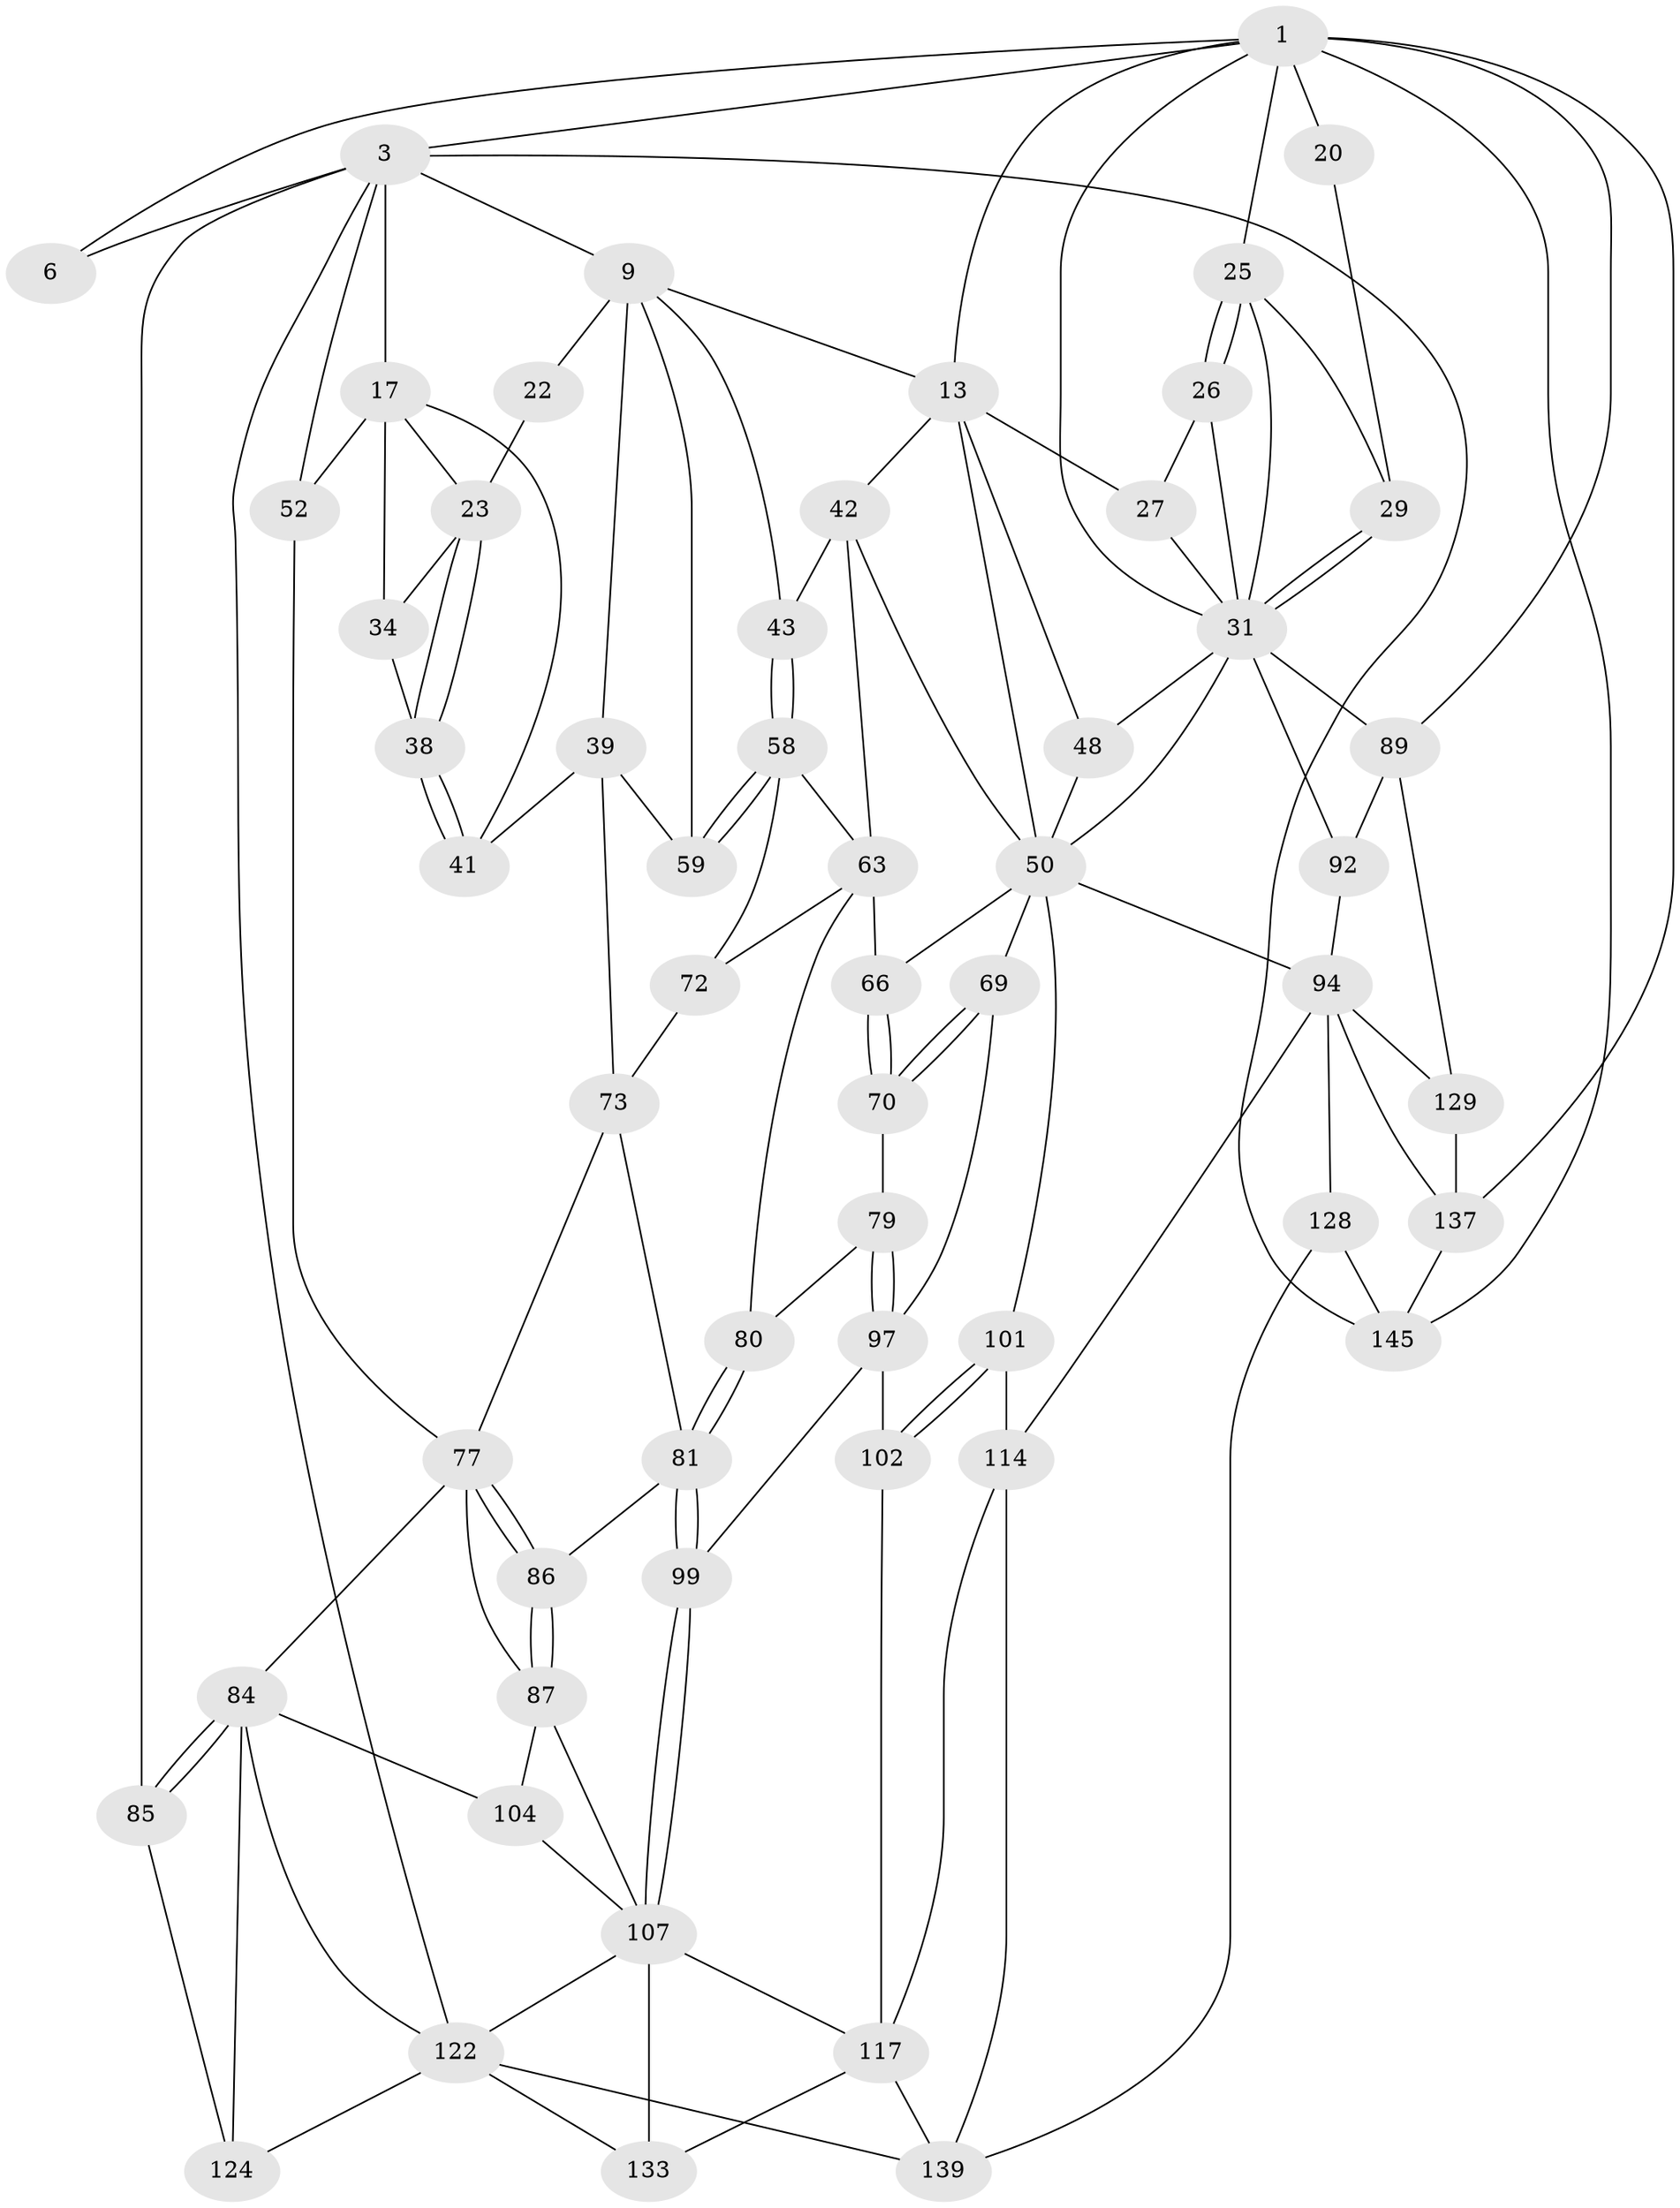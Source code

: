 // original degree distribution, {3: 0.013793103448275862, 6: 0.21379310344827587, 4: 0.23448275862068965, 5: 0.5379310344827586}
// Generated by graph-tools (version 1.1) at 2025/21/03/04/25 18:21:13]
// undirected, 58 vertices, 132 edges
graph export_dot {
graph [start="1"]
  node [color=gray90,style=filled];
  1 [pos="+0.8143878539372622+0",super="+7+2"];
  3 [pos="+0+0",super="+112+4+16"];
  6 [pos="+0.43160744391664674+0"];
  9 [pos="+0.4296077609272799+0.0194467923521578",super="+10"];
  13 [pos="+0.6570992031865666+0.14796318826353697",super="+28+14"];
  17 [pos="+0+0.1328555109827587",super="+35+18"];
  20 [pos="+0.8552908031364408+0.08403343162447353"];
  22 [pos="+0.18896247578809638+0.1716758390436755"];
  23 [pos="+0.15494771684129952+0.1839132169085722",super="+24"];
  25 [pos="+0.8082499980402988+0.2052280606419279",super="+30"];
  26 [pos="+0.799538327180855+0.21401623053187394"];
  27 [pos="+0.7894853837924972+0.21334707103019745"];
  29 [pos="+0.8759906671706554+0.1449902177282826"];
  31 [pos="+0.9350391431929643+0.23091252700823567",super="+32"];
  34 [pos="+0.05075014699787218+0.20899586945318854"];
  38 [pos="+0.13690534737273566+0.22615641317097662"];
  39 [pos="+0.2511146169699626+0.2511065535270303",super="+40"];
  41 [pos="+0.14847092807162218+0.33667369185152546"];
  42 [pos="+0.41834244264949694+0.2565642709160969",super="+56"];
  43 [pos="+0.4031457719324267+0.2556054254472367"];
  48 [pos="+0.7005027283854152+0.28176292875696507",super="+49"];
  50 [pos="+0.5973762108323437+0.3116190283599671",super="+68+51"];
  52 [pos="+0.062100453060912955+0.39017562710678"];
  58 [pos="+0.3716995622226855+0.3336317993644318",super="+65"];
  59 [pos="+0.3462450962731645+0.35236198370815996"];
  63 [pos="+0.45958617679155445+0.37706823903508735",super="+64+67"];
  66 [pos="+0.5172845917444248+0.444744855774143"];
  69 [pos="+0.5928684988060091+0.4946473924652489"];
  70 [pos="+0.5540302227347124+0.4755241635376788"];
  72 [pos="+0.3303532111984071+0.45101183811942275",super="+74"];
  73 [pos="+0.29982807211910467+0.43170071812705574",super="+76"];
  77 [pos="+0.230588687922651+0.5004990752517916",super="+78"];
  79 [pos="+0.4179836960023809+0.539368814180807"];
  80 [pos="+0.370102430565715+0.5002281680017541"];
  81 [pos="+0.3246204483261092+0.5980094219914279",super="+82"];
  84 [pos="+0+0.6349147235689157",super="+105"];
  85 [pos="+0+0.6029456829107388",super="+111"];
  86 [pos="+0.21213565965400116+0.5779084310898516"];
  87 [pos="+0.203546973103594+0.5877975568144445",super="+88"];
  89 [pos="+1+0.7574537384662192",super="+90"];
  92 [pos="+0.8818188092332944+0.5354427759446352",super="+93"];
  94 [pos="+0.7725961840004036+0.6798962516213314",super="+95+126"];
  97 [pos="+0.430817966043101+0.5693502905452581",super="+100+98"];
  99 [pos="+0.343525386190965+0.650716826473678"];
  101 [pos="+0.5646359814470275+0.6664461366571266"];
  102 [pos="+0.5310663871885236+0.652889709921996",super="+106"];
  104 [pos="+0.12463894987035681+0.6608707181659034"];
  107 [pos="+0.3244269132273562+0.7186906923678076",super="+108"];
  114 [pos="+0.5690355110009339+0.669225879146994",super="+115"];
  117 [pos="+0.5343633474210551+0.8145356098086011",super="+118+130"];
  122 [pos="+0.09509476009098727+0.7721895185977379",super="+135"];
  124 [pos="+0+0.922984570917608"];
  128 [pos="+0.7367942532134988+0.8765776686973632",super="+141"];
  129 [pos="+0.9564471629985352+0.7865499172399124"];
  133 [pos="+0.2094081465580034+0.9111695962655648"];
  137 [pos="+0.868381370653523+0.8995380923758138",super="+143+138"];
  139 [pos="+0.47606197999692773+1",super="+140"];
  145 [pos="+0.8911253886271463+1"];
  1 -- 20 [weight=2];
  1 -- 6;
  1 -- 25;
  1 -- 13;
  1 -- 145;
  1 -- 3;
  1 -- 89;
  1 -- 137;
  1 -- 31;
  3 -- 145;
  3 -- 85 [weight=2];
  3 -- 6;
  3 -- 9 [weight=2];
  3 -- 17 [weight=2];
  3 -- 52;
  3 -- 122;
  9 -- 13;
  9 -- 22 [weight=2];
  9 -- 39 [weight=2];
  9 -- 43;
  9 -- 59;
  13 -- 48;
  13 -- 27;
  13 -- 42;
  13 -- 50;
  17 -- 34;
  17 -- 52;
  17 -- 41;
  17 -- 23;
  20 -- 29;
  22 -- 23;
  23 -- 38;
  23 -- 38;
  23 -- 34;
  25 -- 26;
  25 -- 26;
  25 -- 29;
  25 -- 31;
  26 -- 27;
  26 -- 31;
  27 -- 31;
  29 -- 31;
  29 -- 31;
  31 -- 48 [weight=2];
  31 -- 50;
  31 -- 89;
  31 -- 92;
  34 -- 38;
  38 -- 41;
  38 -- 41;
  39 -- 73;
  39 -- 59;
  39 -- 41;
  42 -- 43;
  42 -- 63;
  42 -- 50;
  43 -- 58;
  43 -- 58;
  48 -- 50;
  50 -- 101;
  50 -- 69;
  50 -- 66;
  50 -- 94;
  52 -- 77;
  58 -- 59;
  58 -- 59;
  58 -- 72;
  58 -- 63;
  63 -- 80;
  63 -- 66;
  63 -- 72 [weight=2];
  66 -- 70;
  66 -- 70;
  69 -- 70;
  69 -- 70;
  69 -- 97;
  70 -- 79;
  72 -- 73;
  73 -- 77;
  73 -- 81;
  77 -- 86;
  77 -- 86;
  77 -- 87;
  77 -- 84;
  79 -- 80;
  79 -- 97;
  79 -- 97;
  80 -- 81;
  80 -- 81;
  81 -- 99;
  81 -- 99;
  81 -- 86;
  84 -- 85;
  84 -- 85;
  84 -- 104;
  84 -- 124;
  84 -- 122;
  85 -- 124;
  86 -- 87;
  86 -- 87;
  87 -- 104;
  87 -- 107;
  89 -- 129;
  89 -- 92 [weight=2];
  92 -- 94;
  94 -- 128 [weight=2];
  94 -- 114 [weight=2];
  94 -- 129;
  94 -- 137;
  97 -- 102 [weight=2];
  97 -- 99;
  99 -- 107;
  99 -- 107;
  101 -- 102;
  101 -- 102;
  101 -- 114;
  102 -- 117;
  104 -- 107;
  107 -- 117;
  107 -- 133;
  107 -- 122;
  114 -- 139;
  114 -- 117;
  117 -- 133;
  117 -- 139;
  122 -- 133;
  122 -- 124;
  122 -- 139;
  128 -- 145;
  128 -- 139;
  129 -- 137;
  137 -- 145;
}
